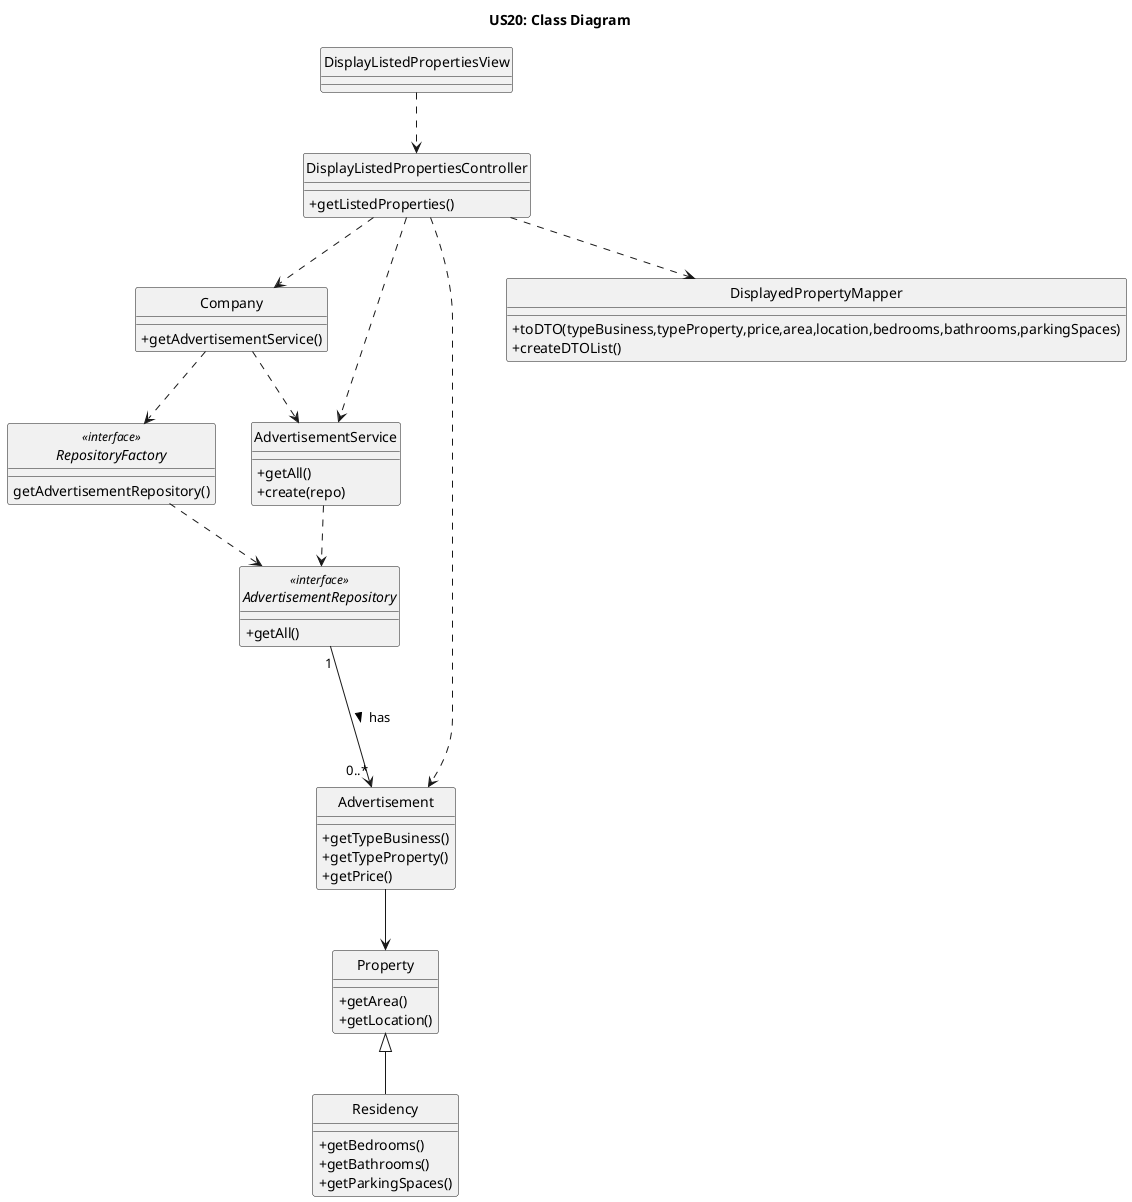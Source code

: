 @startuml
'https://plantuml.com/class-diagram

hide circle
skinparam classAttributeIconSize 0

title US20: Class Diagram


class DisplayListedPropertiesView{
}

class DisplayListedPropertiesController{
+getListedProperties()

}

class Company{
+getAdvertisementService()
}

interface RepositoryFactory <<interface>>{
getAdvertisementRepository()
}

class AdvertisementService{
+getAll()
+create(repo)
}

class Advertisement{
+getTypeBusiness()
+getTypeProperty()
+getPrice()
}
interface AdvertisementRepository <<interface>>{
+getAll()
}
class Property{
+getArea()
+getLocation()
}

class Residency{
+getBedrooms()
+getBathrooms()
+getParkingSpaces()
}

class DisplayedPropertyMapper{
+toDTO(typeBusiness,typeProperty,price,area,location,bedrooms,bathrooms,parkingSpaces)
+createDTOList()
}

DisplayListedPropertiesView..>DisplayListedPropertiesController
DisplayListedPropertiesController..>Company
Company..>RepositoryFactory
Company..>AdvertisementService
DisplayListedPropertiesController..>AdvertisementService
AdvertisementService..>AdvertisementRepository
DisplayListedPropertiesController ..>Advertisement
Advertisement-->Property
DisplayListedPropertiesController..>DisplayedPropertyMapper
Property <|-- Residency
RepositoryFactory ..> AdvertisementRepository
AdvertisementRepository "1" ---> "0..*" Advertisement: has >



@enduml
